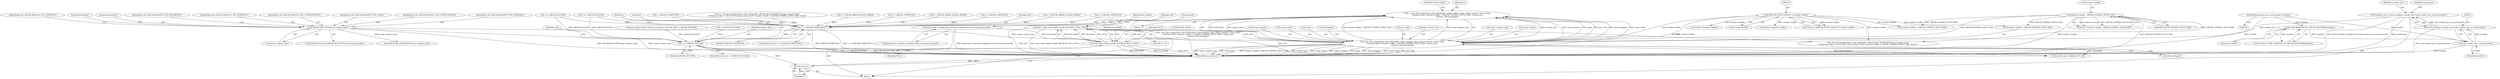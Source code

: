 digraph "1_Chrome_ac149a8d4371c0e01e0934fdd57b09e86f96b5b9_25@integer" {
"1000388" [label="(Call,r =_hid_class_request(priv->hid, wfd.handle, setup->request_type, setup->request, setup->value,\n\t\t\tsetup->index, transfer->buffer + LIBUSB_CONTROL_SETUP_SIZE, transfer_priv,\n\t\t\t&size, wfd.overlapped))"];
"1000390" [label="(Call,_hid_class_request(priv->hid, wfd.handle, setup->request_type, setup->request, setup->value,\n\t\t\tsetup->index, transfer->buffer + LIBUSB_CONTROL_SETUP_SIZE, transfer_priv,\n\t\t\t&size, wfd.overlapped))"];
"1000222" [label="(Call,wfd = usbi_create_fd(hid_handle, RW_READ, NULL, NULL))"];
"1000224" [label="(Call,usbi_create_fd(hid_handle, RW_READ, NULL, NULL))"];
"1000213" [label="(Call,hid_handle = handle_priv->interface_handle[current_interface].api_handle)"];
"1000239" [label="(Call,LIBUSB_REQ_TYPE(setup->request_type))"];
"1000144" [label="(Call,(WINUSB_SETUP_PACKET *) transfer->buffer)"];
"1000175" [label="(Call,transfer->length - LIBUSB_CONTROL_SETUP_SIZE)"];
"1000110" [label="(Call,*transfer_priv = (struct windows_transfer_priv*)usbi_transfer_get_os_priv(itransfer))"];
"1000112" [label="(Call,(struct windows_transfer_priv*)usbi_transfer_get_os_priv(itransfer))"];
"1000114" [label="(Call,usbi_transfer_get_os_priv(itransfer))"];
"1000107" [label="(Call,USBI_TRANSFER_TO_LIBUSB_TRANSFER(itransfer))"];
"1000102" [label="(MethodParameterIn,struct usbi_transfer *itransfer)"];
"1000430" [label="(Call,r == LIBUSB_COMPLETED)"];
"1000454" [label="(Call,r == LIBUSB_SUCCESS)"];
"1000475" [label="(Return,return r;)"];
"1000224" [label="(Call,usbi_create_fd(hid_handle, RW_READ, NULL, NULL))"];
"1000227" [label="(Identifier,NULL)"];
"1000400" [label="(Call,setup->request)"];
"1000388" [label="(Call,r =_hid_class_request(priv->hid, wfd.handle, setup->request_type, setup->request, setup->value,\n\t\t\tsetup->index, transfer->buffer + LIBUSB_CONTROL_SETUP_SIZE, transfer_priv,\n\t\t\t&size, wfd.overlapped))"];
"1000226" [label="(Identifier,RW_READ)"];
"1000420" [label="(ControlStructure,break;)"];
"1000118" [label="(Identifier,handle_priv)"];
"1000406" [label="(Call,setup->index)"];
"1000458" [label="(Call,transfer_priv->pollable_fd = wfd)"];
"1000417" [label="(Call,wfd.overlapped)"];
"1000250" [label="(JumpTarget,case LIBUSB_REQUEST_GET_DESCRIPTOR:)"];
"1000213" [label="(Call,hid_handle = handle_priv->interface_handle[current_interface].api_handle)"];
"1000432" [label="(Identifier,LIBUSB_COMPLETED)"];
"1000260" [label="(Call,LIBUSB_REQ_RECIPIENT(setup->request_type))"];
"1000175" [label="(Call,transfer->length - LIBUSB_CONTROL_SETUP_SIZE)"];
"1000456" [label="(Identifier,LIBUSB_SUCCESS)"];
"1000312" [label="(Call,r = LIBUSB_COMPLETED)"];
"1000450" [label="(Call,r = LIBUSB_SUCCESS)"];
"1000225" [label="(Identifier,hid_handle)"];
"1000355" [label="(JumpTarget,case LIBUSB_REQUEST_SET_INTERFACE:)"];
"1000179" [label="(Identifier,LIBUSB_CONTROL_SETUP_SIZE)"];
"1000222" [label="(Call,wfd = usbi_create_fd(hid_handle, RW_READ, NULL, NULL))"];
"1000316" [label="(JumpTarget,case LIBUSB_REQUEST_SET_CONFIGURATION:)"];
"1000460" [label="(Identifier,transfer_priv)"];
"1000173" [label="(Call,size = transfer->length - LIBUSB_CONTROL_SETUP_SIZE)"];
"1000253" [label="(Call,_hid_get_descriptor(priv->hid, wfd.handle, LIBUSB_REQ_RECIPIENT(setup->request_type),\n\t\t\t\t(setup->value >> 8) & 0xFF, setup->value & 0xFF, transfer->buffer + LIBUSB_CONTROL_SETUP_SIZE, &size))"];
"1000115" [label="(Identifier,itransfer)"];
"1000230" [label="(Call,wfd.fd < 0)"];
"1000429" [label="(ControlStructure,if (r == LIBUSB_COMPLETED))"];
"1000105" [label="(Call,*transfer = USBI_TRANSFER_TO_LIBUSB_TRANSFER(itransfer))"];
"1000415" [label="(Call,&size)"];
"1000144" [label="(Call,(WINUSB_SETUP_PACKET *) transfer->buffer)"];
"1000107" [label="(Call,USBI_TRANSFER_TO_LIBUSB_TRANSFER(itransfer))"];
"1000382" [label="(Call,r = LIBUSB_ERROR_INVALID_PARAM)"];
"1000387" [label="(JumpTarget,case LIBUSB_REQUEST_TYPE_CLASS:)"];
"1000284" [label="(JumpTarget,case LIBUSB_REQUEST_GET_CONFIGURATION:)"];
"1000326" [label="(Call,r = LIBUSB_COMPLETED)"];
"1000437" [label="(Identifier,wfd)"];
"1000228" [label="(Identifier,NULL)"];
"1000102" [label="(MethodParameterIn,struct usbi_transfer *itransfer)"];
"1000303" [label="(Call,(uint8_t*)transfer->buffer)"];
"1000232" [label="(Identifier,wfd)"];
"1000334" [label="(Call,r = LIBUSB_ERROR_INVALID_PARAM)"];
"1000474" [label="(Identifier,wfd)"];
"1000409" [label="(Call,transfer->buffer + LIBUSB_CONTROL_SETUP_SIZE)"];
"1000455" [label="(Identifier,r)"];
"1000114" [label="(Call,usbi_transfer_get_os_priv(itransfer))"];
"1000476" [label="(Identifier,r)"];
"1000200" [label="(Call,auto_claim(transfer, &current_interface, USB_API_HID) != LIBUSB_SUCCESS)"];
"1000142" [label="(Call,*setup = (WINUSB_SETUP_PACKET *) transfer->buffer)"];
"1000110" [label="(Call,*transfer_priv = (struct windows_transfer_priv*)usbi_transfer_get_os_priv(itransfer))"];
"1000240" [label="(Call,setup->request_type)"];
"1000344" [label="(Call,(uint8_t*)transfer->buffer)"];
"1000108" [label="(Identifier,itransfer)"];
"1000475" [label="(Return,return r;)"];
"1000374" [label="(Call,r = LIBUSB_COMPLETED)"];
"1000244" [label="(JumpTarget,case LIBUSB_REQUEST_TYPE_STANDARD:)"];
"1000176" [label="(Call,transfer->length)"];
"1000431" [label="(Identifier,r)"];
"1000146" [label="(Call,transfer->buffer)"];
"1000351" [label="(Call,r = LIBUSB_COMPLETED)"];
"1000112" [label="(Call,(struct windows_transfer_priv*)usbi_transfer_get_os_priv(itransfer))"];
"1000238" [label="(ControlStructure,switch(LIBUSB_REQ_TYPE(setup->request_type)))"];
"1000223" [label="(Identifier,wfd)"];
"1000394" [label="(Call,wfd.handle)"];
"1000276" [label="(Call,transfer->buffer + LIBUSB_CONTROL_SETUP_SIZE)"];
"1000391" [label="(Call,priv->hid)"];
"1000414" [label="(Identifier,transfer_priv)"];
"1000294" [label="(Call,r == LIBUSB_SUCCESS)"];
"1000338" [label="(JumpTarget,case LIBUSB_REQUEST_GET_INTERFACE:)"];
"1000378" [label="(JumpTarget,default:)"];
"1000239" [label="(Call,LIBUSB_REQ_TYPE(setup->request_type))"];
"1000477" [label="(MethodReturn,static int)"];
"1000454" [label="(Call,r == LIBUSB_SUCCESS)"];
"1000389" [label="(Identifier,r)"];
"1000390" [label="(Call,_hid_class_request(priv->hid, wfd.handle, setup->request_type, setup->request, setup->value,\n\t\t\tsetup->index, transfer->buffer + LIBUSB_CONTROL_SETUP_SIZE, transfer_priv,\n\t\t\t&size, wfd.overlapped))"];
"1000251" [label="(Call,r = _hid_get_descriptor(priv->hid, wfd.handle, LIBUSB_REQ_RECIPIENT(setup->request_type),\n\t\t\t\t(setup->value >> 8) & 0xFF, setup->value & 0xFF, transfer->buffer + LIBUSB_CONTROL_SETUP_SIZE, &size))"];
"1000453" [label="(ControlStructure,if (r == LIBUSB_SUCCESS))"];
"1000214" [label="(Identifier,hid_handle)"];
"1000397" [label="(Call,setup->request_type)"];
"1000370" [label="(Call,r == LIBUSB_SUCCESS)"];
"1000103" [label="(Block,)"];
"1000111" [label="(Identifier,transfer_priv)"];
"1000425" [label="(Call,r = LIBUSB_ERROR_INVALID_PARAM)"];
"1000215" [label="(Call,handle_priv->interface_handle[current_interface].api_handle)"];
"1000243" [label="(Block,)"];
"1000430" [label="(Call,r == LIBUSB_COMPLETED)"];
"1000421" [label="(JumpTarget,default:)"];
"1000403" [label="(Call,setup->value)"];
"1000388" -> "1000243"  [label="AST: "];
"1000388" -> "1000390"  [label="CFG: "];
"1000389" -> "1000388"  [label="AST: "];
"1000390" -> "1000388"  [label="AST: "];
"1000420" -> "1000388"  [label="CFG: "];
"1000388" -> "1000477"  [label="DDG: _hid_class_request(priv->hid, wfd.handle, setup->request_type, setup->request, setup->value,\n\t\t\tsetup->index, transfer->buffer + LIBUSB_CONTROL_SETUP_SIZE, transfer_priv,\n\t\t\t&size, wfd.overlapped)"];
"1000390" -> "1000388"  [label="DDG: transfer_priv"];
"1000390" -> "1000388"  [label="DDG: setup->request"];
"1000390" -> "1000388"  [label="DDG: &size"];
"1000390" -> "1000388"  [label="DDG: priv->hid"];
"1000390" -> "1000388"  [label="DDG: wfd.overlapped"];
"1000390" -> "1000388"  [label="DDG: setup->index"];
"1000390" -> "1000388"  [label="DDG: wfd.handle"];
"1000390" -> "1000388"  [label="DDG: setup->value"];
"1000390" -> "1000388"  [label="DDG: transfer->buffer + LIBUSB_CONTROL_SETUP_SIZE"];
"1000390" -> "1000388"  [label="DDG: setup->request_type"];
"1000388" -> "1000430"  [label="DDG: r"];
"1000390" -> "1000417"  [label="CFG: "];
"1000391" -> "1000390"  [label="AST: "];
"1000394" -> "1000390"  [label="AST: "];
"1000397" -> "1000390"  [label="AST: "];
"1000400" -> "1000390"  [label="AST: "];
"1000403" -> "1000390"  [label="AST: "];
"1000406" -> "1000390"  [label="AST: "];
"1000409" -> "1000390"  [label="AST: "];
"1000414" -> "1000390"  [label="AST: "];
"1000415" -> "1000390"  [label="AST: "];
"1000417" -> "1000390"  [label="AST: "];
"1000390" -> "1000477"  [label="DDG: setup->request_type"];
"1000390" -> "1000477"  [label="DDG: wfd.handle"];
"1000390" -> "1000477"  [label="DDG: transfer->buffer + LIBUSB_CONTROL_SETUP_SIZE"];
"1000390" -> "1000477"  [label="DDG: transfer_priv"];
"1000390" -> "1000477"  [label="DDG: setup->value"];
"1000390" -> "1000477"  [label="DDG: setup->request"];
"1000390" -> "1000477"  [label="DDG: &size"];
"1000390" -> "1000477"  [label="DDG: wfd.overlapped"];
"1000390" -> "1000477"  [label="DDG: setup->index"];
"1000390" -> "1000477"  [label="DDG: priv->hid"];
"1000222" -> "1000390"  [label="DDG: wfd"];
"1000239" -> "1000390"  [label="DDG: setup->request_type"];
"1000144" -> "1000390"  [label="DDG: transfer->buffer"];
"1000175" -> "1000390"  [label="DDG: LIBUSB_CONTROL_SETUP_SIZE"];
"1000110" -> "1000390"  [label="DDG: transfer_priv"];
"1000390" -> "1000458"  [label="DDG: wfd.handle"];
"1000390" -> "1000458"  [label="DDG: wfd.overlapped"];
"1000222" -> "1000103"  [label="AST: "];
"1000222" -> "1000224"  [label="CFG: "];
"1000223" -> "1000222"  [label="AST: "];
"1000224" -> "1000222"  [label="AST: "];
"1000232" -> "1000222"  [label="CFG: "];
"1000222" -> "1000477"  [label="DDG: wfd"];
"1000222" -> "1000477"  [label="DDG: usbi_create_fd(hid_handle, RW_READ, NULL, NULL)"];
"1000224" -> "1000222"  [label="DDG: hid_handle"];
"1000224" -> "1000222"  [label="DDG: RW_READ"];
"1000224" -> "1000222"  [label="DDG: NULL"];
"1000222" -> "1000230"  [label="DDG: wfd"];
"1000222" -> "1000253"  [label="DDG: wfd"];
"1000222" -> "1000458"  [label="DDG: wfd"];
"1000224" -> "1000228"  [label="CFG: "];
"1000225" -> "1000224"  [label="AST: "];
"1000226" -> "1000224"  [label="AST: "];
"1000227" -> "1000224"  [label="AST: "];
"1000228" -> "1000224"  [label="AST: "];
"1000224" -> "1000477"  [label="DDG: hid_handle"];
"1000224" -> "1000477"  [label="DDG: NULL"];
"1000224" -> "1000477"  [label="DDG: RW_READ"];
"1000213" -> "1000224"  [label="DDG: hid_handle"];
"1000213" -> "1000103"  [label="AST: "];
"1000213" -> "1000215"  [label="CFG: "];
"1000214" -> "1000213"  [label="AST: "];
"1000215" -> "1000213"  [label="AST: "];
"1000223" -> "1000213"  [label="CFG: "];
"1000213" -> "1000477"  [label="DDG: handle_priv->interface_handle[current_interface].api_handle"];
"1000239" -> "1000238"  [label="AST: "];
"1000239" -> "1000240"  [label="CFG: "];
"1000240" -> "1000239"  [label="AST: "];
"1000244" -> "1000239"  [label="CFG: "];
"1000250" -> "1000239"  [label="CFG: "];
"1000284" -> "1000239"  [label="CFG: "];
"1000316" -> "1000239"  [label="CFG: "];
"1000338" -> "1000239"  [label="CFG: "];
"1000355" -> "1000239"  [label="CFG: "];
"1000378" -> "1000239"  [label="CFG: "];
"1000387" -> "1000239"  [label="CFG: "];
"1000421" -> "1000239"  [label="CFG: "];
"1000239" -> "1000477"  [label="DDG: LIBUSB_REQ_TYPE(setup->request_type)"];
"1000239" -> "1000477"  [label="DDG: setup->request_type"];
"1000239" -> "1000260"  [label="DDG: setup->request_type"];
"1000144" -> "1000142"  [label="AST: "];
"1000144" -> "1000146"  [label="CFG: "];
"1000145" -> "1000144"  [label="AST: "];
"1000146" -> "1000144"  [label="AST: "];
"1000142" -> "1000144"  [label="CFG: "];
"1000144" -> "1000477"  [label="DDG: transfer->buffer"];
"1000144" -> "1000142"  [label="DDG: transfer->buffer"];
"1000144" -> "1000253"  [label="DDG: transfer->buffer"];
"1000144" -> "1000276"  [label="DDG: transfer->buffer"];
"1000144" -> "1000303"  [label="DDG: transfer->buffer"];
"1000144" -> "1000344"  [label="DDG: transfer->buffer"];
"1000144" -> "1000409"  [label="DDG: transfer->buffer"];
"1000175" -> "1000173"  [label="AST: "];
"1000175" -> "1000179"  [label="CFG: "];
"1000176" -> "1000175"  [label="AST: "];
"1000179" -> "1000175"  [label="AST: "];
"1000173" -> "1000175"  [label="CFG: "];
"1000175" -> "1000477"  [label="DDG: LIBUSB_CONTROL_SETUP_SIZE"];
"1000175" -> "1000477"  [label="DDG: transfer->length"];
"1000175" -> "1000173"  [label="DDG: transfer->length"];
"1000175" -> "1000173"  [label="DDG: LIBUSB_CONTROL_SETUP_SIZE"];
"1000175" -> "1000253"  [label="DDG: LIBUSB_CONTROL_SETUP_SIZE"];
"1000175" -> "1000276"  [label="DDG: LIBUSB_CONTROL_SETUP_SIZE"];
"1000175" -> "1000409"  [label="DDG: LIBUSB_CONTROL_SETUP_SIZE"];
"1000110" -> "1000103"  [label="AST: "];
"1000110" -> "1000112"  [label="CFG: "];
"1000111" -> "1000110"  [label="AST: "];
"1000112" -> "1000110"  [label="AST: "];
"1000118" -> "1000110"  [label="CFG: "];
"1000110" -> "1000477"  [label="DDG: (struct windows_transfer_priv*)usbi_transfer_get_os_priv(itransfer)"];
"1000110" -> "1000477"  [label="DDG: transfer_priv"];
"1000112" -> "1000110"  [label="DDG: usbi_transfer_get_os_priv(itransfer)"];
"1000112" -> "1000114"  [label="CFG: "];
"1000113" -> "1000112"  [label="AST: "];
"1000114" -> "1000112"  [label="AST: "];
"1000112" -> "1000477"  [label="DDG: usbi_transfer_get_os_priv(itransfer)"];
"1000114" -> "1000112"  [label="DDG: itransfer"];
"1000114" -> "1000115"  [label="CFG: "];
"1000115" -> "1000114"  [label="AST: "];
"1000114" -> "1000477"  [label="DDG: itransfer"];
"1000107" -> "1000114"  [label="DDG: itransfer"];
"1000102" -> "1000114"  [label="DDG: itransfer"];
"1000107" -> "1000105"  [label="AST: "];
"1000107" -> "1000108"  [label="CFG: "];
"1000108" -> "1000107"  [label="AST: "];
"1000105" -> "1000107"  [label="CFG: "];
"1000107" -> "1000105"  [label="DDG: itransfer"];
"1000102" -> "1000107"  [label="DDG: itransfer"];
"1000102" -> "1000100"  [label="AST: "];
"1000102" -> "1000477"  [label="DDG: itransfer"];
"1000430" -> "1000429"  [label="AST: "];
"1000430" -> "1000432"  [label="CFG: "];
"1000431" -> "1000430"  [label="AST: "];
"1000432" -> "1000430"  [label="AST: "];
"1000437" -> "1000430"  [label="CFG: "];
"1000455" -> "1000430"  [label="CFG: "];
"1000430" -> "1000477"  [label="DDG: LIBUSB_COMPLETED"];
"1000430" -> "1000477"  [label="DDG: r == LIBUSB_COMPLETED"];
"1000374" -> "1000430"  [label="DDG: r"];
"1000382" -> "1000430"  [label="DDG: r"];
"1000312" -> "1000430"  [label="DDG: r"];
"1000294" -> "1000430"  [label="DDG: r"];
"1000351" -> "1000430"  [label="DDG: r"];
"1000326" -> "1000430"  [label="DDG: r"];
"1000334" -> "1000430"  [label="DDG: r"];
"1000370" -> "1000430"  [label="DDG: r"];
"1000251" -> "1000430"  [label="DDG: r"];
"1000425" -> "1000430"  [label="DDG: r"];
"1000430" -> "1000454"  [label="DDG: r"];
"1000454" -> "1000453"  [label="AST: "];
"1000454" -> "1000456"  [label="CFG: "];
"1000455" -> "1000454"  [label="AST: "];
"1000456" -> "1000454"  [label="AST: "];
"1000460" -> "1000454"  [label="CFG: "];
"1000474" -> "1000454"  [label="CFG: "];
"1000454" -> "1000477"  [label="DDG: r"];
"1000454" -> "1000477"  [label="DDG: r == LIBUSB_SUCCESS"];
"1000454" -> "1000477"  [label="DDG: LIBUSB_SUCCESS"];
"1000450" -> "1000454"  [label="DDG: r"];
"1000294" -> "1000454"  [label="DDG: LIBUSB_SUCCESS"];
"1000200" -> "1000454"  [label="DDG: LIBUSB_SUCCESS"];
"1000370" -> "1000454"  [label="DDG: LIBUSB_SUCCESS"];
"1000454" -> "1000475"  [label="DDG: r"];
"1000475" -> "1000103"  [label="AST: "];
"1000475" -> "1000476"  [label="CFG: "];
"1000476" -> "1000475"  [label="AST: "];
"1000477" -> "1000475"  [label="CFG: "];
"1000475" -> "1000477"  [label="DDG: <RET>"];
"1000476" -> "1000475"  [label="DDG: r"];
}
